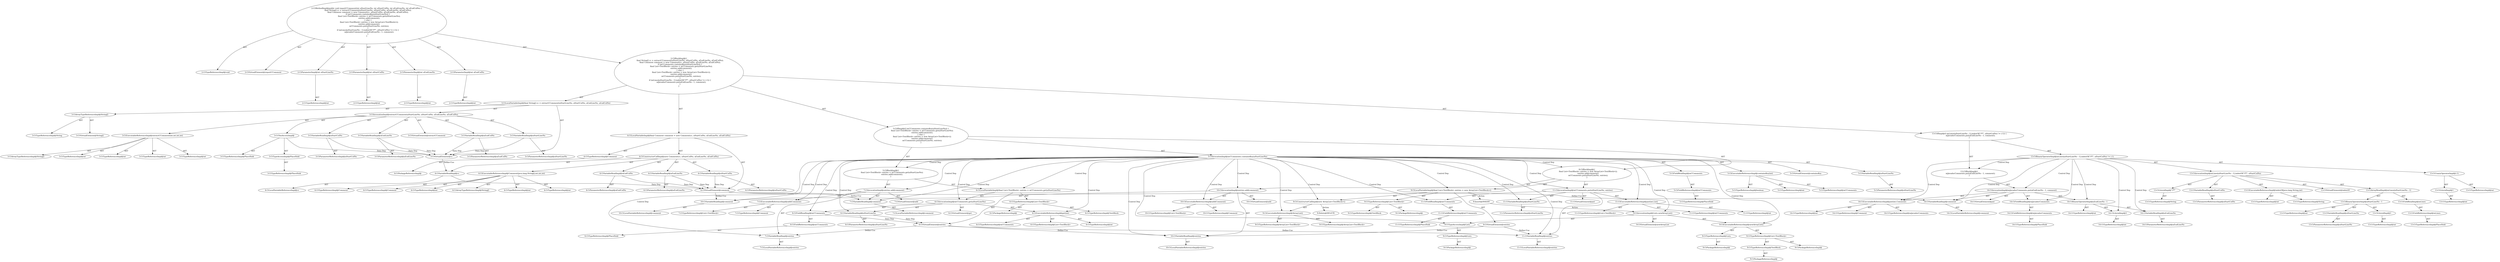 digraph "reportCComment#?,int,int,int,int" {
0 [label="2:CtTypeReferenceImpl@void" shape=ellipse]
1 [label="2:CtVirtualElement@reportCComment" shape=ellipse]
2 [label="2:CtParameterImpl@int aStartLineNo" shape=ellipse]
3 [label="2:CtTypeReferenceImpl@int" shape=ellipse]
4 [label="2:CtParameterImpl@int aStartColNo" shape=ellipse]
5 [label="2:CtTypeReferenceImpl@int" shape=ellipse]
6 [label="2:CtParameterImpl@int aEndLineNo" shape=ellipse]
7 [label="2:CtTypeReferenceImpl@int" shape=ellipse]
8 [label="2:CtParameterImpl@int aEndColNo" shape=ellipse]
9 [label="2:CtTypeReferenceImpl@int" shape=ellipse]
10 [label="3:CtVirtualElement@String[]" shape=ellipse]
11 [label="3:CtArrayTypeReferenceImpl@String[]" shape=ellipse]
12 [label="3:CtTypeReferenceImpl@String" shape=ellipse]
13 [label="3:CtExecutableReferenceImpl@extractCComment(int,int,int,int)" shape=ellipse]
14 [label="3:CtArrayTypeReferenceImpl@String[]" shape=ellipse]
15 [label="3:CtTypeReferenceImpl@int" shape=ellipse]
16 [label="3:CtTypeReferenceImpl@int" shape=ellipse]
17 [label="3:CtTypeReferenceImpl@int" shape=ellipse]
18 [label="3:CtTypeReferenceImpl@int" shape=ellipse]
19 [label="3:CtVirtualElement@extractCComment" shape=ellipse]
20 [label="3:CtTypeAccessImpl@PlaceHold" shape=ellipse]
21 [label="3:CtTypeReferenceImpl@PlaceHold" shape=ellipse]
22 [label="3:CtThisAccessImpl@" shape=ellipse]
23 [label="3:CtTypeReferenceImpl@PlaceHold" shape=ellipse]
24 [label="3:CtVariableReadImpl@aStartLineNo" shape=ellipse]
25 [label="3:CtParameterReferenceImpl@aStartLineNo" shape=ellipse]
26 [label="3:CtVariableReadImpl@aStartColNo" shape=ellipse]
27 [label="3:CtParameterReferenceImpl@aStartColNo" shape=ellipse]
28 [label="3:CtVariableReadImpl@aEndLineNo" shape=ellipse]
29 [label="3:CtParameterReferenceImpl@aEndLineNo" shape=ellipse]
30 [label="3:CtVariableReadImpl@aEndColNo" shape=ellipse]
31 [label="3:CtParameterReferenceImpl@aEndColNo" shape=ellipse]
32 [label="3:CtInvocationImpl@extractCComment(aStartLineNo, aStartColNo, aEndLineNo, aEndColNo)" shape=ellipse]
33 [label="3:CtVirtualElement@cc" shape=ellipse]
34 [label="3:CtLocalVariableImpl@final String[] cc = extractCComment(aStartLineNo, aStartColNo, aEndLineNo, aEndColNo)" shape=ellipse]
35 [label="4:CtTypeReferenceImpl@Comment" shape=ellipse]
36 [label="4:CtPackageReferenceImpl@" shape=ellipse]
37 [label="4:CtExecutableReferenceImpl@Comment(java.lang.String[],int,int,int)" shape=ellipse]
38 [label="4:CtTypeReferenceImpl@Comment" shape=ellipse]
39 [label="4:CtTypeReferenceImpl@Comment" shape=ellipse]
40 [label="4:CtArrayTypeReferenceImpl@String[]" shape=ellipse]
41 [label="4:CtTypeReferenceImpl@int" shape=ellipse]
42 [label="4:CtTypeReferenceImpl@int" shape=ellipse]
43 [label="4:CtTypeReferenceImpl@int" shape=ellipse]
44 [label="4:CtVariableReadImpl@cc" shape=ellipse]
45 [label="4:CtLocalVariableReferenceImpl@cc" shape=ellipse]
46 [label="4:CtVariableReadImpl@aStartColNo" shape=ellipse]
47 [label="4:CtParameterReferenceImpl@aStartColNo" shape=ellipse]
48 [label="4:CtVariableReadImpl@aEndLineNo" shape=ellipse]
49 [label="4:CtParameterReferenceImpl@aEndLineNo" shape=ellipse]
50 [label="4:CtVariableReadImpl@aEndColNo" shape=ellipse]
51 [label="4:CtParameterReferenceImpl@aEndColNo" shape=ellipse]
52 [label="4:CtConstructorCallImpl@new Comment(cc, aStartColNo, aEndLineNo, aEndColNo)" shape=ellipse]
53 [label="4:CtVirtualElement@comment" shape=ellipse]
54 [label="4:CtLocalVariableImpl@final Comment comment = new Comment(cc, aStartColNo, aEndLineNo, aEndColNo)" shape=ellipse]
55 [label="5:CtExecutableReferenceImpl@containsKey(int)" shape=ellipse]
56 [label="5:CtTypeReferenceImpl@mCComments" shape=ellipse]
57 [label="5:CtTypeReferenceImpl@boolean" shape=ellipse]
58 [label="5:CtTypeReferenceImpl@int" shape=ellipse]
59 [label="5:CtVirtualElement@containsKey" shape=ellipse]
60 [label="5:CtFieldReferenceImpl@mCComments" shape=ellipse]
61 [label="5:CtTypeReferenceImpl@PlaceHold" shape=ellipse]
62 [label="5:CtFieldReadImpl@mCComments" shape=ellipse]
63 [label="5:CtVariableReadImpl@aStartLineNo" shape=ellipse]
64 [label="5:CtParameterReferenceImpl@aStartLineNo" shape=ellipse]
65 [label="5:CtInvocationImpl@mCComments.containsKey(aStartLineNo)" shape=ellipse]
66 [label="6:CtTypeReferenceImpl@List<TextBlock>" shape=ellipse]
67 [label="6:CtPackageReferenceImpl@" shape=ellipse]
68 [label="6:CtTypeReferenceImpl@TextBlock" shape=ellipse]
69 [label="6:CtExecutableReferenceImpl@get(int)" shape=ellipse]
70 [label="6:CtTypeReferenceImpl@mCComments" shape=ellipse]
71 [label="6:CtTypeReferenceImpl@List<TextBlock>" shape=ellipse]
72 [label="6:CtTypeReferenceImpl@int" shape=ellipse]
73 [label="6:CtVirtualElement@get" shape=ellipse]
74 [label="6:CtFieldReferenceImpl@mCComments" shape=ellipse]
75 [label="6:CtTypeReferenceImpl@PlaceHold" shape=ellipse]
76 [label="6:CtFieldReadImpl@mCComments" shape=ellipse]
77 [label="6:CtVariableReadImpl@aStartLineNo" shape=ellipse]
78 [label="6:CtParameterReferenceImpl@aStartLineNo" shape=ellipse]
79 [label="6:CtInvocationImpl@mCComments.get(aStartLineNo)" shape=ellipse]
80 [label="6:CtVirtualElement@entries" shape=ellipse]
81 [label="6:CtLocalVariableImpl@final List<TextBlock> entries = mCComments.get(aStartLineNo)" shape=ellipse]
82 [label="7:CtExecutableReferenceImpl@add(Comment)" shape=ellipse]
83 [label="7:CtTypeReferenceImpl@List<TextBlock>" shape=ellipse]
84 [label="7:CtTypeReferenceImpl@Comment" shape=ellipse]
85 [label="7:CtVirtualElement@add" shape=ellipse]
86 [label="7:CtVariableReadImpl@entries" shape=ellipse]
87 [label="7:CtLocalVariableReferenceImpl@entries" shape=ellipse]
88 [label="7:CtVariableReadImpl@comment" shape=ellipse]
89 [label="7:CtLocalVariableReferenceImpl@comment" shape=ellipse]
90 [label="7:CtInvocationImpl@entries.add(comment)" shape=ellipse]
91 [label="5:CtBlockImpl@\{
    final List<TextBlock> entries = mCComments.get(aStartLineNo);
    entries.add(comment);
\}" shape=ellipse]
92 [label="9:CtTypeReferenceImpl@List<TextBlock>" shape=ellipse]
93 [label="9:CtPackageReferenceImpl@" shape=ellipse]
94 [label="9:CtTypeReferenceImpl@TextBlock" shape=ellipse]
95 [label="9:CtExecutableReferenceImpl@ArrayList()" shape=ellipse]
96 [label="9:CtTypeReferenceImpl@ArrayList<TextBlock>" shape=ellipse]
97 [label="9:CtTypeReferenceImpl@ArrayList<TextBlock>" shape=ellipse]
98 [label="9:CtConstructorCallImpl@new ArrayList<TextBlock>()" shape=ellipse]
99 [label="9:CtVirtualElement@entries" shape=ellipse]
100 [label="9:CtLocalVariableImpl@final List<TextBlock> entries = new ArrayList<TextBlock>()" shape=ellipse]
101 [label="10:CtExecutableReferenceImpl@add(Comment)" shape=ellipse]
102 [label="10:CtTypeReferenceImpl@List<TextBlock>" shape=ellipse]
103 [label="10:CtTypeReferenceImpl@Comment" shape=ellipse]
104 [label="10:CtVirtualElement@add" shape=ellipse]
105 [label="10:CtVariableReadImpl@entries" shape=ellipse]
106 [label="10:CtLocalVariableReferenceImpl@entries" shape=ellipse]
107 [label="10:CtVariableReadImpl@comment" shape=ellipse]
108 [label="10:CtLocalVariableReferenceImpl@comment" shape=ellipse]
109 [label="10:CtInvocationImpl@entries.add(comment)" shape=ellipse]
110 [label="11:CtExecutableReferenceImpl@put(int,List)" shape=ellipse]
111 [label="11:CtTypeReferenceImpl@mCComments" shape=ellipse]
112 [label="11:CtTypeReferenceImpl@int" shape=ellipse]
113 [label="11:CtTypeReferenceImpl@List<TextBlock>" shape=ellipse]
114 [label="11:CtVirtualElement@put" shape=ellipse]
115 [label="11:CtFieldReferenceImpl@mCComments" shape=ellipse]
116 [label="11:CtTypeReferenceImpl@PlaceHold" shape=ellipse]
117 [label="11:CtFieldReadImpl@mCComments" shape=ellipse]
118 [label="11:CtVariableReadImpl@aStartLineNo" shape=ellipse]
119 [label="11:CtParameterReferenceImpl@aStartLineNo" shape=ellipse]
120 [label="11:CtVariableReadImpl@entries" shape=ellipse]
121 [label="11:CtLocalVariableReferenceImpl@entries" shape=ellipse]
122 [label="11:CtInvocationImpl@mCComments.put(aStartLineNo, entries)" shape=ellipse]
123 [label="8:CtBlockImpl@\{
    final List<TextBlock> entries = new ArrayList<TextBlock>();
    entries.add(comment);
    mCComments.put(aStartLineNo, entries);
\}" shape=ellipse]
124 [label="5:CtIfImpl@if (mCComments.containsKey(aStartLineNo)) \{
    final List<TextBlock> entries = mCComments.get(aStartLineNo);
    entries.add(comment);
\} else \{
    final List<TextBlock> entries = new ArrayList<TextBlock>();
    entries.add(comment);
    mCComments.put(aStartLineNo, entries);
\}" shape=ellipse]
125 [label="13:CtExecutableReferenceImpl@indexOf(java.lang.String,int)" shape=ellipse]
126 [label="13:CtTypeReferenceImpl@String" shape=ellipse]
127 [label="13:CtTypeReferenceImpl@int" shape=ellipse]
128 [label="13:CtVirtualElement@indexOf" shape=ellipse]
129 [label="13:CtFieldReferenceImpl@mLines" shape=ellipse]
130 [label="13:CtTypeReferenceImpl@PlaceHold" shape=ellipse]
131 [label="13:CtFieldReadImpl@mLines" shape=ellipse]
132 [label="13:CtVariableReadImpl@aStartLineNo" shape=ellipse]
133 [label="13:CtParameterReferenceImpl@aStartLineNo" shape=ellipse]
134 [label="13:CtLiteralImpl@1" shape=ellipse]
135 [label="13:CtTypeReferenceImpl@int" shape=ellipse]
136 [label="13:CtBinaryOperatorImpl@aStartLineNo - 1" shape=ellipse]
137 [label="13:CtTypeReferenceImpl@int" shape=ellipse]
138 [label="13:CtArrayReadImpl@mLines[aStartLineNo - 1]" shape=ellipse]
139 [label="13:CtLiteralImpl@\"/**\"" shape=ellipse]
140 [label="13:CtTypeReferenceImpl@String" shape=ellipse]
141 [label="13:CtVariableReadImpl@aStartColNo" shape=ellipse]
142 [label="13:CtParameterReferenceImpl@aStartColNo" shape=ellipse]
143 [label="13:CtInvocationImpl@mLines[aStartLineNo - 1].indexOf(\"/**\", aStartColNo)" shape=ellipse]
144 [label="13:CtLiteralImpl@1" shape=ellipse]
145 [label="13:CtTypeReferenceImpl@int" shape=ellipse]
146 [label="13:CtUnaryOperatorImpl@(-1)" shape=ellipse]
147 [label="13:CtTypeReferenceImpl@int" shape=ellipse]
148 [label="13:CtBinaryOperatorImpl@mLines[aStartLineNo - 1].indexOf(\"/**\", aStartColNo) != (-1)" shape=ellipse]
149 [label="14:CtExecutableReferenceImpl@put(int,Comment)" shape=ellipse]
150 [label="14:CtTypeReferenceImpl@mJavadocComments" shape=ellipse]
151 [label="14:CtTypeReferenceImpl@int" shape=ellipse]
152 [label="14:CtTypeReferenceImpl@Comment" shape=ellipse]
153 [label="14:CtVirtualElement@put" shape=ellipse]
154 [label="14:CtFieldReferenceImpl@mJavadocComments" shape=ellipse]
155 [label="14:CtTypeReferenceImpl@PlaceHold" shape=ellipse]
156 [label="14:CtFieldReadImpl@mJavadocComments" shape=ellipse]
157 [label="14:CtVariableReadImpl@aEndLineNo" shape=ellipse]
158 [label="14:CtParameterReferenceImpl@aEndLineNo" shape=ellipse]
159 [label="14:CtLiteralImpl@1" shape=ellipse]
160 [label="14:CtTypeReferenceImpl@int" shape=ellipse]
161 [label="14:CtBinaryOperatorImpl@aEndLineNo - 1" shape=ellipse]
162 [label="14:CtTypeReferenceImpl@int" shape=ellipse]
163 [label="14:CtVariableReadImpl@comment" shape=ellipse]
164 [label="14:CtLocalVariableReferenceImpl@comment" shape=ellipse]
165 [label="14:CtInvocationImpl@mJavadocComments.put(aEndLineNo - 1, comment)" shape=ellipse]
166 [label="13:CtBlockImpl@\{
    mJavadocComments.put(aEndLineNo - 1, comment);
\}" shape=ellipse]
167 [label="13:CtIfImpl@if (mLines[aStartLineNo - 1].indexOf(\"/**\", aStartColNo) != (-1)) \{
    mJavadocComments.put(aEndLineNo - 1, comment);
\}" shape=ellipse]
168 [label="2:CtBlockImpl@\{
    final String[] cc = extractCComment(aStartLineNo, aStartColNo, aEndLineNo, aEndColNo);
    final Comment comment = new Comment(cc, aStartColNo, aEndLineNo, aEndColNo);
    if (mCComments.containsKey(aStartLineNo)) \{
        final List<TextBlock> entries = mCComments.get(aStartLineNo);
        entries.add(comment);
    \} else \{
        final List<TextBlock> entries = new ArrayList<TextBlock>();
        entries.add(comment);
        mCComments.put(aStartLineNo, entries);
    \}
    if (mLines[aStartLineNo - 1].indexOf(\"/**\", aStartColNo) != (-1)) \{
        mJavadocComments.put(aEndLineNo - 1, comment);
    \}
\}" shape=ellipse]
169 [label="2:CtMethodImpl@public void reportCComment(int aStartLineNo, int aStartColNo, int aEndLineNo, int aEndColNo) \{
    final String[] cc = extractCComment(aStartLineNo, aStartColNo, aEndLineNo, aEndColNo);
    final Comment comment = new Comment(cc, aStartColNo, aEndLineNo, aEndColNo);
    if (mCComments.containsKey(aStartLineNo)) \{
        final List<TextBlock> entries = mCComments.get(aStartLineNo);
        entries.add(comment);
    \} else \{
        final List<TextBlock> entries = new ArrayList<TextBlock>();
        entries.add(comment);
        mCComments.put(aStartLineNo, entries);
    \}
    if (mLines[aStartLineNo - 1].indexOf(\"/**\", aStartColNo) != (-1)) \{
        mJavadocComments.put(aEndLineNo - 1, comment);
    \}
\}" shape=ellipse]
170 [label="9:Delete@DELETE" shape=ellipse]
171 [label="9:Insert@INSERT" shape=ellipse]
172 [label="9:CtPackageReferenceImpl@" shape=ellipse]
173 [label="9:CtTypeReferenceImpl@Lists" shape=ellipse]
174 [label="9:CtTypeAccessImpl@Lists" shape=ellipse]
175 [label="9:CtPackageReferenceImpl@" shape=ellipse]
176 [label="9:CtTypeReferenceImpl@Lists" shape=ellipse]
177 [label="9:CtPackageReferenceImpl@" shape=ellipse]
178 [label="9:CtPackageReferenceImpl@" shape=ellipse]
179 [label="9:CtTypeReferenceImpl@TextBlock" shape=ellipse]
180 [label="9:CtTypeReferenceImpl@List<TextBlock>" shape=ellipse]
181 [label="9:CtExecutableReferenceImpl@newArrayList()" shape=ellipse]
182 [label="9:CtInvocationImpl@Lists.newArrayList()" shape=ellipse]
183 [label="9:CtVirtualElement@newArrayList" shape=ellipse]
2 -> 3 [label="AST"];
4 -> 5 [label="AST"];
6 -> 7 [label="AST"];
8 -> 9 [label="AST"];
11 -> 10 [label="AST"];
11 -> 12 [label="AST"];
13 -> 14 [label="AST"];
13 -> 15 [label="AST"];
13 -> 16 [label="AST"];
13 -> 17 [label="AST"];
13 -> 18 [label="AST"];
20 -> 21 [label="AST"];
22 -> 23 [label="AST"];
22 -> 20 [label="AST"];
22 -> 33 [label="Data Dep"];
24 -> 25 [label="AST"];
24 -> 33 [label="Data Dep"];
26 -> 27 [label="AST"];
26 -> 33 [label="Data Dep"];
28 -> 29 [label="AST"];
28 -> 33 [label="Data Dep"];
30 -> 31 [label="AST"];
30 -> 33 [label="Data Dep"];
32 -> 19 [label="AST"];
32 -> 22 [label="AST"];
32 -> 13 [label="AST"];
32 -> 24 [label="AST"];
32 -> 26 [label="AST"];
32 -> 28 [label="AST"];
32 -> 30 [label="AST"];
33 -> 44 [label="Define-Use"];
34 -> 33 [label="AST"];
34 -> 11 [label="AST"];
34 -> 32 [label="AST"];
35 -> 36 [label="AST"];
37 -> 38 [label="AST"];
37 -> 39 [label="AST"];
37 -> 40 [label="AST"];
37 -> 41 [label="AST"];
37 -> 42 [label="AST"];
37 -> 43 [label="AST"];
44 -> 45 [label="AST"];
44 -> 53 [label="Data Dep"];
46 -> 47 [label="AST"];
46 -> 53 [label="Data Dep"];
48 -> 49 [label="AST"];
48 -> 53 [label="Data Dep"];
50 -> 51 [label="AST"];
50 -> 53 [label="Data Dep"];
52 -> 37 [label="AST"];
52 -> 44 [label="AST"];
52 -> 46 [label="AST"];
52 -> 48 [label="AST"];
52 -> 50 [label="AST"];
53 -> 88 [label="Define-Use"];
53 -> 107 [label="Define-Use"];
53 -> 163 [label="Define-Use"];
54 -> 53 [label="AST"];
54 -> 35 [label="AST"];
54 -> 52 [label="AST"];
55 -> 56 [label="AST"];
55 -> 57 [label="AST"];
55 -> 58 [label="AST"];
60 -> 61 [label="AST"];
62 -> 60 [label="AST"];
63 -> 64 [label="AST"];
65 -> 59 [label="AST"];
65 -> 62 [label="AST"];
65 -> 55 [label="AST"];
65 -> 63 [label="AST"];
65 -> 91 [label="Control Dep"];
65 -> 81 [label="Control Dep"];
65 -> 79 [label="Control Dep"];
65 -> 69 [label="Control Dep"];
65 -> 76 [label="Control Dep"];
65 -> 77 [label="Control Dep"];
65 -> 90 [label="Control Dep"];
65 -> 82 [label="Control Dep"];
65 -> 86 [label="Control Dep"];
65 -> 88 [label="Control Dep"];
65 -> 123 [label="Control Dep"];
65 -> 100 [label="Control Dep"];
65 -> 98 [label="Control Dep"];
65 -> 95 [label="Control Dep"];
65 -> 109 [label="Control Dep"];
65 -> 101 [label="Control Dep"];
65 -> 105 [label="Control Dep"];
65 -> 107 [label="Control Dep"];
65 -> 122 [label="Control Dep"];
65 -> 110 [label="Control Dep"];
65 -> 117 [label="Control Dep"];
65 -> 118 [label="Control Dep"];
65 -> 120 [label="Control Dep"];
65 -> 174 [label="Control Dep"];
65 -> 181 [label="Control Dep"];
65 -> 182 [label="Control Dep"];
66 -> 67 [label="AST"];
66 -> 68 [label="AST"];
69 -> 70 [label="AST"];
69 -> 71 [label="AST"];
69 -> 72 [label="AST"];
74 -> 75 [label="AST"];
76 -> 74 [label="AST"];
76 -> 80 [label="Data Dep"];
77 -> 78 [label="AST"];
77 -> 80 [label="Data Dep"];
79 -> 73 [label="AST"];
79 -> 76 [label="AST"];
79 -> 69 [label="AST"];
79 -> 77 [label="AST"];
80 -> 86 [label="Define-Use"];
80 -> 105 [label="Define-Use"];
80 -> 120 [label="Define-Use"];
81 -> 80 [label="AST"];
81 -> 66 [label="AST"];
81 -> 79 [label="AST"];
82 -> 83 [label="AST"];
82 -> 84 [label="AST"];
86 -> 87 [label="AST"];
88 -> 89 [label="AST"];
90 -> 85 [label="AST"];
90 -> 86 [label="AST"];
90 -> 82 [label="AST"];
90 -> 88 [label="AST"];
91 -> 81 [label="AST"];
91 -> 90 [label="AST"];
92 -> 93 [label="AST"];
92 -> 94 [label="AST"];
95 -> 96 [label="AST"];
95 -> 97 [label="AST"];
98 -> 95 [label="AST"];
98 -> 170 [label="Action"];
99 -> 105 [label="Define-Use"];
99 -> 120 [label="Define-Use"];
100 -> 99 [label="AST"];
100 -> 92 [label="AST"];
100 -> 98 [label="AST"];
100 -> 171 [label="Action"];
101 -> 102 [label="AST"];
101 -> 103 [label="AST"];
105 -> 106 [label="AST"];
107 -> 108 [label="AST"];
109 -> 104 [label="AST"];
109 -> 105 [label="AST"];
109 -> 101 [label="AST"];
109 -> 107 [label="AST"];
110 -> 111 [label="AST"];
110 -> 112 [label="AST"];
110 -> 113 [label="AST"];
115 -> 116 [label="AST"];
117 -> 115 [label="AST"];
118 -> 119 [label="AST"];
120 -> 121 [label="AST"];
122 -> 114 [label="AST"];
122 -> 117 [label="AST"];
122 -> 110 [label="AST"];
122 -> 118 [label="AST"];
122 -> 120 [label="AST"];
123 -> 100 [label="AST"];
123 -> 109 [label="AST"];
123 -> 122 [label="AST"];
124 -> 65 [label="AST"];
124 -> 91 [label="AST"];
124 -> 123 [label="AST"];
125 -> 126 [label="AST"];
125 -> 127 [label="AST"];
129 -> 130 [label="AST"];
131 -> 129 [label="AST"];
132 -> 133 [label="AST"];
134 -> 135 [label="AST"];
136 -> 137 [label="AST"];
136 -> 132 [label="AST"];
136 -> 134 [label="AST"];
138 -> 131 [label="AST"];
138 -> 136 [label="AST"];
139 -> 140 [label="AST"];
141 -> 142 [label="AST"];
143 -> 128 [label="AST"];
143 -> 138 [label="AST"];
143 -> 125 [label="AST"];
143 -> 139 [label="AST"];
143 -> 141 [label="AST"];
144 -> 145 [label="AST"];
146 -> 147 [label="AST"];
146 -> 144 [label="AST"];
148 -> 143 [label="AST"];
148 -> 146 [label="AST"];
148 -> 166 [label="Control Dep"];
148 -> 165 [label="Control Dep"];
148 -> 149 [label="Control Dep"];
148 -> 156 [label="Control Dep"];
148 -> 161 [label="Control Dep"];
148 -> 157 [label="Control Dep"];
148 -> 159 [label="Control Dep"];
148 -> 163 [label="Control Dep"];
149 -> 150 [label="AST"];
149 -> 151 [label="AST"];
149 -> 152 [label="AST"];
154 -> 155 [label="AST"];
156 -> 154 [label="AST"];
157 -> 158 [label="AST"];
159 -> 160 [label="AST"];
161 -> 162 [label="AST"];
161 -> 157 [label="AST"];
161 -> 159 [label="AST"];
163 -> 164 [label="AST"];
165 -> 153 [label="AST"];
165 -> 156 [label="AST"];
165 -> 149 [label="AST"];
165 -> 161 [label="AST"];
165 -> 163 [label="AST"];
166 -> 165 [label="AST"];
167 -> 148 [label="AST"];
167 -> 166 [label="AST"];
168 -> 34 [label="AST"];
168 -> 54 [label="AST"];
168 -> 124 [label="AST"];
168 -> 167 [label="AST"];
169 -> 1 [label="AST"];
169 -> 0 [label="AST"];
169 -> 2 [label="AST"];
169 -> 4 [label="AST"];
169 -> 6 [label="AST"];
169 -> 8 [label="AST"];
169 -> 168 [label="AST"];
171 -> 182 [label="Action"];
173 -> 172 [label="AST"];
174 -> 173 [label="AST"];
176 -> 175 [label="AST"];
179 -> 178 [label="AST"];
180 -> 177 [label="AST"];
180 -> 179 [label="AST"];
181 -> 176 [label="AST"];
181 -> 180 [label="AST"];
182 -> 183 [label="AST"];
182 -> 174 [label="AST"];
182 -> 181 [label="AST"];
}